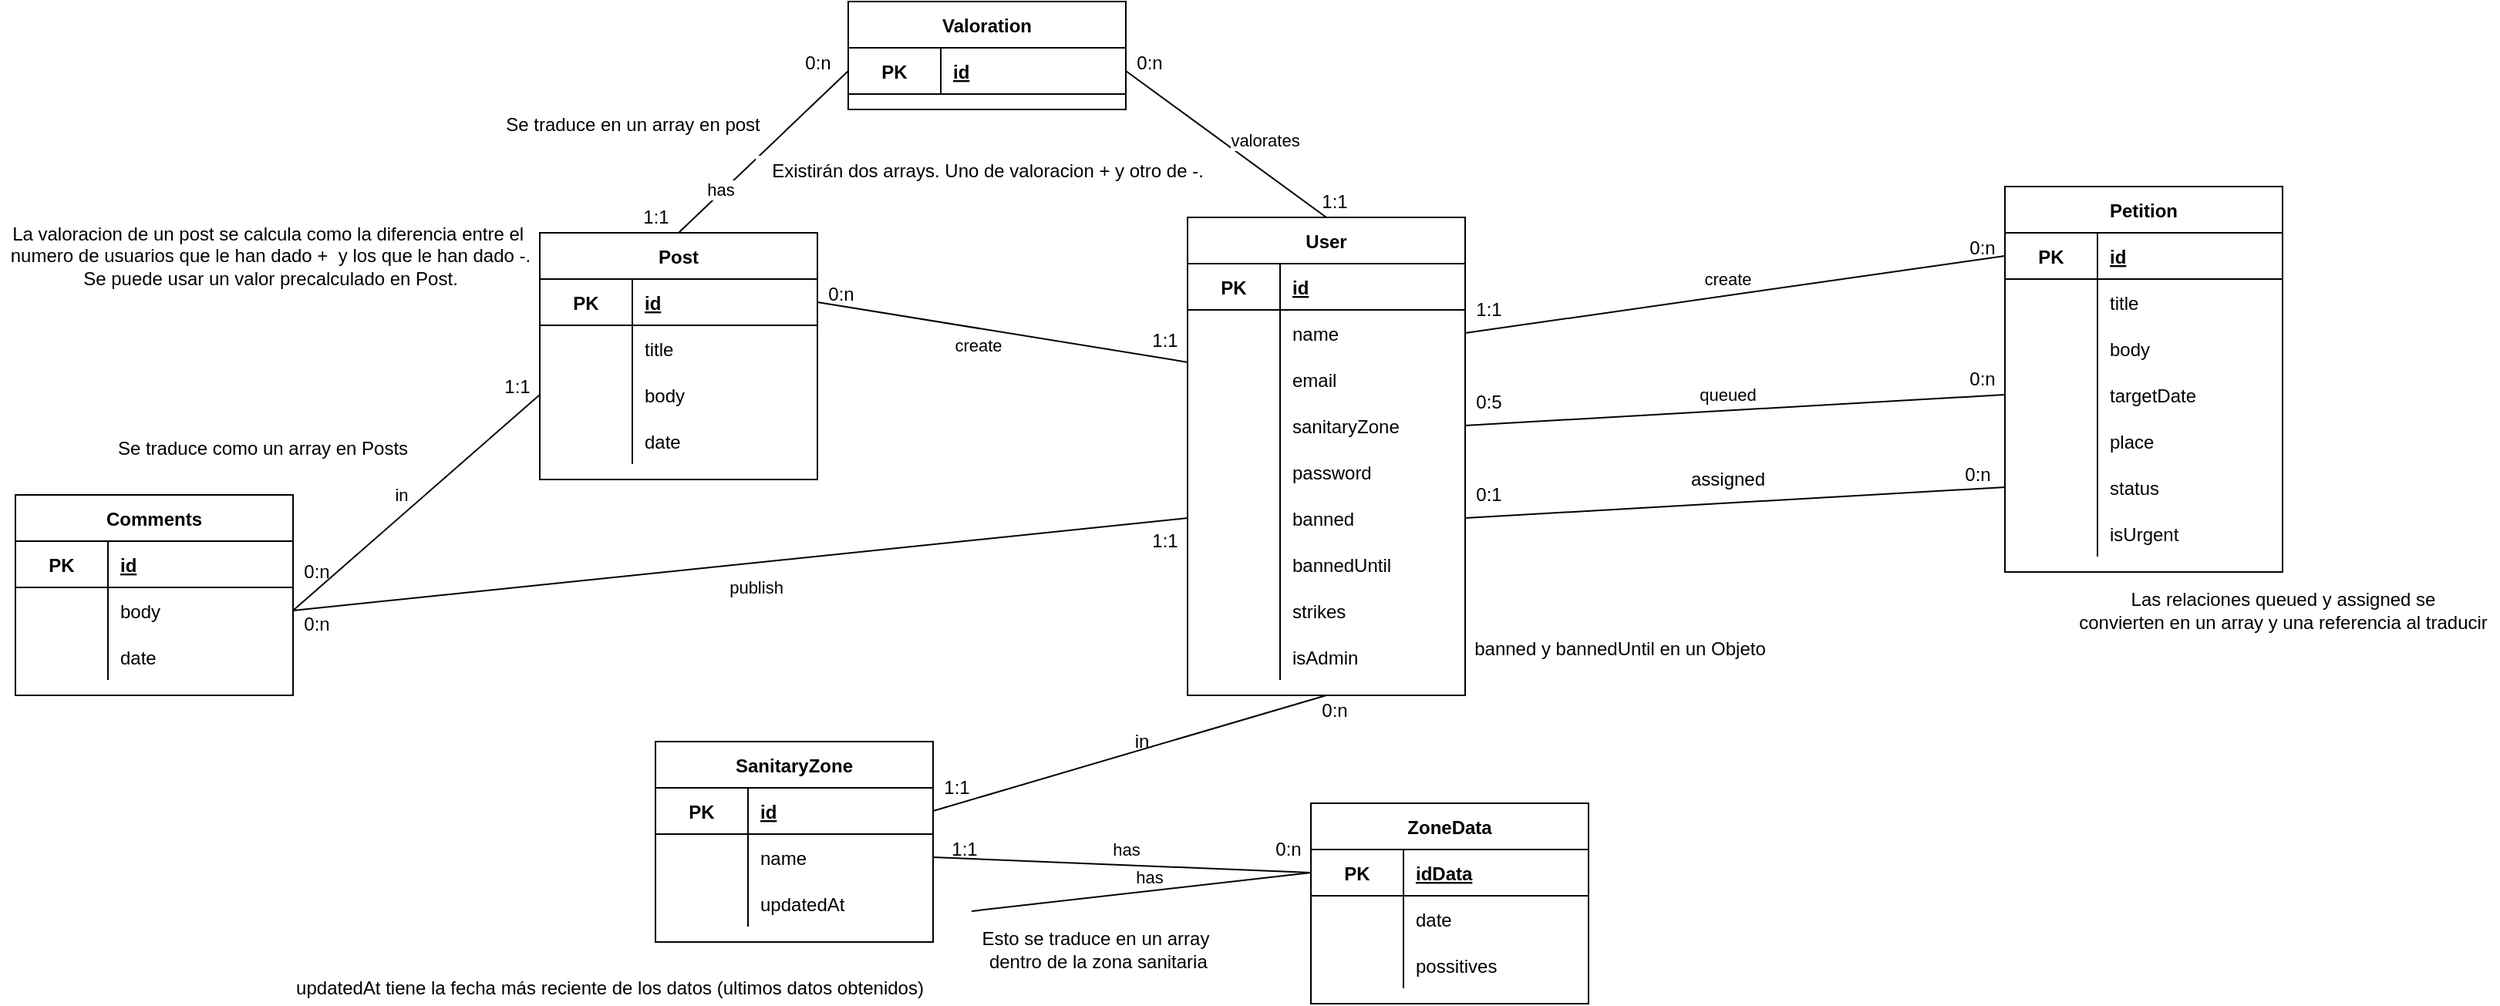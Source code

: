 <mxfile version="14.5.0" type="device"><diagram id="BDwc7j-VFgaC0p2sWu-J" name="Página-1"><mxGraphModel dx="1426" dy="852" grid="1" gridSize="10" guides="1" tooltips="1" connect="1" arrows="1" fold="1" page="1" pageScale="1" pageWidth="1169" pageHeight="827" math="0" shadow="0"><root><mxCell id="0"/><mxCell id="1" parent="0"/><mxCell id="k_REcweSSgmJ8fZXsy4y-1" value="User" style="shape=table;startSize=30;container=1;collapsible=1;childLayout=tableLayout;fixedRows=1;rowLines=0;fontStyle=1;align=center;resizeLast=1;" vertex="1" parent="1"><mxGeometry x="840" y="160" width="180" height="310" as="geometry"/></mxCell><mxCell id="k_REcweSSgmJ8fZXsy4y-5" value="" style="shape=partialRectangle;collapsible=0;dropTarget=0;pointerEvents=0;fillColor=none;top=0;left=0;bottom=1;right=0;points=[[0,0.5],[1,0.5]];portConstraint=eastwest;" vertex="1" parent="k_REcweSSgmJ8fZXsy4y-1"><mxGeometry y="30" width="180" height="30" as="geometry"/></mxCell><mxCell id="k_REcweSSgmJ8fZXsy4y-6" value="PK" style="shape=partialRectangle;connectable=0;fillColor=none;top=0;left=0;bottom=0;right=0;fontStyle=1;overflow=hidden;" vertex="1" parent="k_REcweSSgmJ8fZXsy4y-5"><mxGeometry width="60" height="30" as="geometry"/></mxCell><mxCell id="k_REcweSSgmJ8fZXsy4y-7" value="id" style="shape=partialRectangle;connectable=0;fillColor=none;top=0;left=0;bottom=0;right=0;align=left;spacingLeft=6;fontStyle=5;overflow=hidden;" vertex="1" parent="k_REcweSSgmJ8fZXsy4y-5"><mxGeometry x="60" width="120" height="30" as="geometry"/></mxCell><mxCell id="k_REcweSSgmJ8fZXsy4y-8" value="" style="shape=partialRectangle;collapsible=0;dropTarget=0;pointerEvents=0;fillColor=none;top=0;left=0;bottom=0;right=0;points=[[0,0.5],[1,0.5]];portConstraint=eastwest;" vertex="1" parent="k_REcweSSgmJ8fZXsy4y-1"><mxGeometry y="60" width="180" height="30" as="geometry"/></mxCell><mxCell id="k_REcweSSgmJ8fZXsy4y-9" value="" style="shape=partialRectangle;connectable=0;fillColor=none;top=0;left=0;bottom=0;right=0;editable=1;overflow=hidden;" vertex="1" parent="k_REcweSSgmJ8fZXsy4y-8"><mxGeometry width="60" height="30" as="geometry"/></mxCell><mxCell id="k_REcweSSgmJ8fZXsy4y-10" value="name" style="shape=partialRectangle;connectable=0;fillColor=none;top=0;left=0;bottom=0;right=0;align=left;spacingLeft=6;overflow=hidden;" vertex="1" parent="k_REcweSSgmJ8fZXsy4y-8"><mxGeometry x="60" width="120" height="30" as="geometry"/></mxCell><mxCell id="k_REcweSSgmJ8fZXsy4y-11" value="" style="shape=partialRectangle;collapsible=0;dropTarget=0;pointerEvents=0;fillColor=none;top=0;left=0;bottom=0;right=0;points=[[0,0.5],[1,0.5]];portConstraint=eastwest;" vertex="1" parent="k_REcweSSgmJ8fZXsy4y-1"><mxGeometry y="90" width="180" height="30" as="geometry"/></mxCell><mxCell id="k_REcweSSgmJ8fZXsy4y-12" value="" style="shape=partialRectangle;connectable=0;fillColor=none;top=0;left=0;bottom=0;right=0;editable=1;overflow=hidden;" vertex="1" parent="k_REcweSSgmJ8fZXsy4y-11"><mxGeometry width="60" height="30" as="geometry"/></mxCell><mxCell id="k_REcweSSgmJ8fZXsy4y-13" value="email" style="shape=partialRectangle;connectable=0;fillColor=none;top=0;left=0;bottom=0;right=0;align=left;spacingLeft=6;overflow=hidden;" vertex="1" parent="k_REcweSSgmJ8fZXsy4y-11"><mxGeometry x="60" width="120" height="30" as="geometry"/></mxCell><mxCell id="k_REcweSSgmJ8fZXsy4y-26" style="shape=partialRectangle;collapsible=0;dropTarget=0;pointerEvents=0;fillColor=none;top=0;left=0;bottom=0;right=0;points=[[0,0.5],[1,0.5]];portConstraint=eastwest;" vertex="1" parent="k_REcweSSgmJ8fZXsy4y-1"><mxGeometry y="120" width="180" height="30" as="geometry"/></mxCell><mxCell id="k_REcweSSgmJ8fZXsy4y-27" style="shape=partialRectangle;connectable=0;fillColor=none;top=0;left=0;bottom=0;right=0;editable=1;overflow=hidden;" vertex="1" parent="k_REcweSSgmJ8fZXsy4y-26"><mxGeometry width="60" height="30" as="geometry"/></mxCell><mxCell id="k_REcweSSgmJ8fZXsy4y-28" value="sanitaryZone" style="shape=partialRectangle;connectable=0;fillColor=none;top=0;left=0;bottom=0;right=0;align=left;spacingLeft=6;overflow=hidden;" vertex="1" parent="k_REcweSSgmJ8fZXsy4y-26"><mxGeometry x="60" width="120" height="30" as="geometry"/></mxCell><mxCell id="k_REcweSSgmJ8fZXsy4y-23" style="shape=partialRectangle;collapsible=0;dropTarget=0;pointerEvents=0;fillColor=none;top=0;left=0;bottom=0;right=0;points=[[0,0.5],[1,0.5]];portConstraint=eastwest;" vertex="1" parent="k_REcweSSgmJ8fZXsy4y-1"><mxGeometry y="150" width="180" height="30" as="geometry"/></mxCell><mxCell id="k_REcweSSgmJ8fZXsy4y-24" style="shape=partialRectangle;connectable=0;fillColor=none;top=0;left=0;bottom=0;right=0;editable=1;overflow=hidden;" vertex="1" parent="k_REcweSSgmJ8fZXsy4y-23"><mxGeometry width="60" height="30" as="geometry"/></mxCell><mxCell id="k_REcweSSgmJ8fZXsy4y-25" value="password" style="shape=partialRectangle;connectable=0;fillColor=none;top=0;left=0;bottom=0;right=0;align=left;spacingLeft=6;overflow=hidden;" vertex="1" parent="k_REcweSSgmJ8fZXsy4y-23"><mxGeometry x="60" width="120" height="30" as="geometry"/></mxCell><mxCell id="k_REcweSSgmJ8fZXsy4y-20" style="shape=partialRectangle;collapsible=0;dropTarget=0;pointerEvents=0;fillColor=none;top=0;left=0;bottom=0;right=0;points=[[0,0.5],[1,0.5]];portConstraint=eastwest;" vertex="1" parent="k_REcweSSgmJ8fZXsy4y-1"><mxGeometry y="180" width="180" height="30" as="geometry"/></mxCell><mxCell id="k_REcweSSgmJ8fZXsy4y-21" style="shape=partialRectangle;connectable=0;fillColor=none;top=0;left=0;bottom=0;right=0;editable=1;overflow=hidden;" vertex="1" parent="k_REcweSSgmJ8fZXsy4y-20"><mxGeometry width="60" height="30" as="geometry"/></mxCell><mxCell id="k_REcweSSgmJ8fZXsy4y-22" value="banned" style="shape=partialRectangle;connectable=0;fillColor=none;top=0;left=0;bottom=0;right=0;align=left;spacingLeft=6;overflow=hidden;" vertex="1" parent="k_REcweSSgmJ8fZXsy4y-20"><mxGeometry x="60" width="120" height="30" as="geometry"/></mxCell><mxCell id="k_REcweSSgmJ8fZXsy4y-17" style="shape=partialRectangle;collapsible=0;dropTarget=0;pointerEvents=0;fillColor=none;top=0;left=0;bottom=0;right=0;points=[[0,0.5],[1,0.5]];portConstraint=eastwest;" vertex="1" parent="k_REcweSSgmJ8fZXsy4y-1"><mxGeometry y="210" width="180" height="30" as="geometry"/></mxCell><mxCell id="k_REcweSSgmJ8fZXsy4y-18" style="shape=partialRectangle;connectable=0;fillColor=none;top=0;left=0;bottom=0;right=0;editable=1;overflow=hidden;" vertex="1" parent="k_REcweSSgmJ8fZXsy4y-17"><mxGeometry width="60" height="30" as="geometry"/></mxCell><mxCell id="k_REcweSSgmJ8fZXsy4y-19" value="bannedUntil" style="shape=partialRectangle;connectable=0;fillColor=none;top=0;left=0;bottom=0;right=0;align=left;spacingLeft=6;overflow=hidden;" vertex="1" parent="k_REcweSSgmJ8fZXsy4y-17"><mxGeometry x="60" width="120" height="30" as="geometry"/></mxCell><mxCell id="k_REcweSSgmJ8fZXsy4y-188" style="shape=partialRectangle;collapsible=0;dropTarget=0;pointerEvents=0;fillColor=none;top=0;left=0;bottom=0;right=0;points=[[0,0.5],[1,0.5]];portConstraint=eastwest;" vertex="1" parent="k_REcweSSgmJ8fZXsy4y-1"><mxGeometry y="240" width="180" height="30" as="geometry"/></mxCell><mxCell id="k_REcweSSgmJ8fZXsy4y-189" style="shape=partialRectangle;connectable=0;fillColor=none;top=0;left=0;bottom=0;right=0;editable=1;overflow=hidden;" vertex="1" parent="k_REcweSSgmJ8fZXsy4y-188"><mxGeometry width="60" height="30" as="geometry"/></mxCell><mxCell id="k_REcweSSgmJ8fZXsy4y-190" value="strikes" style="shape=partialRectangle;connectable=0;fillColor=none;top=0;left=0;bottom=0;right=0;align=left;spacingLeft=6;overflow=hidden;" vertex="1" parent="k_REcweSSgmJ8fZXsy4y-188"><mxGeometry x="60" width="120" height="30" as="geometry"/></mxCell><mxCell id="k_REcweSSgmJ8fZXsy4y-14" style="shape=partialRectangle;collapsible=0;dropTarget=0;pointerEvents=0;fillColor=none;top=0;left=0;bottom=0;right=0;points=[[0,0.5],[1,0.5]];portConstraint=eastwest;" vertex="1" parent="k_REcweSSgmJ8fZXsy4y-1"><mxGeometry y="270" width="180" height="30" as="geometry"/></mxCell><mxCell id="k_REcweSSgmJ8fZXsy4y-15" style="shape=partialRectangle;connectable=0;fillColor=none;top=0;left=0;bottom=0;right=0;editable=1;overflow=hidden;" vertex="1" parent="k_REcweSSgmJ8fZXsy4y-14"><mxGeometry width="60" height="30" as="geometry"/></mxCell><mxCell id="k_REcweSSgmJ8fZXsy4y-16" value="isAdmin" style="shape=partialRectangle;connectable=0;fillColor=none;top=0;left=0;bottom=0;right=0;align=left;spacingLeft=6;overflow=hidden;" vertex="1" parent="k_REcweSSgmJ8fZXsy4y-14"><mxGeometry x="60" width="120" height="30" as="geometry"/></mxCell><mxCell id="k_REcweSSgmJ8fZXsy4y-29" value="banned y bannedUntil en un Objeto" style="text;html=1;align=center;verticalAlign=middle;resizable=0;points=[];autosize=1;" vertex="1" parent="1"><mxGeometry x="1020" y="430" width="200" height="20" as="geometry"/></mxCell><mxCell id="k_REcweSSgmJ8fZXsy4y-30" value="SanitaryZone" style="shape=table;startSize=30;container=1;collapsible=1;childLayout=tableLayout;fixedRows=1;rowLines=0;fontStyle=1;align=center;resizeLast=1;" vertex="1" parent="1"><mxGeometry x="495" y="500" width="180" height="130" as="geometry"/></mxCell><mxCell id="k_REcweSSgmJ8fZXsy4y-34" value="" style="shape=partialRectangle;collapsible=0;dropTarget=0;pointerEvents=0;fillColor=none;top=0;left=0;bottom=1;right=0;points=[[0,0.5],[1,0.5]];portConstraint=eastwest;" vertex="1" parent="k_REcweSSgmJ8fZXsy4y-30"><mxGeometry y="30" width="180" height="30" as="geometry"/></mxCell><mxCell id="k_REcweSSgmJ8fZXsy4y-35" value="PK" style="shape=partialRectangle;connectable=0;fillColor=none;top=0;left=0;bottom=0;right=0;fontStyle=1;overflow=hidden;" vertex="1" parent="k_REcweSSgmJ8fZXsy4y-34"><mxGeometry width="60" height="30" as="geometry"/></mxCell><mxCell id="k_REcweSSgmJ8fZXsy4y-36" value="id" style="shape=partialRectangle;connectable=0;fillColor=none;top=0;left=0;bottom=0;right=0;align=left;spacingLeft=6;fontStyle=5;overflow=hidden;" vertex="1" parent="k_REcweSSgmJ8fZXsy4y-34"><mxGeometry x="60" width="120" height="30" as="geometry"/></mxCell><mxCell id="k_REcweSSgmJ8fZXsy4y-37" value="" style="shape=partialRectangle;collapsible=0;dropTarget=0;pointerEvents=0;fillColor=none;top=0;left=0;bottom=0;right=0;points=[[0,0.5],[1,0.5]];portConstraint=eastwest;" vertex="1" parent="k_REcweSSgmJ8fZXsy4y-30"><mxGeometry y="60" width="180" height="30" as="geometry"/></mxCell><mxCell id="k_REcweSSgmJ8fZXsy4y-38" value="" style="shape=partialRectangle;connectable=0;fillColor=none;top=0;left=0;bottom=0;right=0;editable=1;overflow=hidden;" vertex="1" parent="k_REcweSSgmJ8fZXsy4y-37"><mxGeometry width="60" height="30" as="geometry"/></mxCell><mxCell id="k_REcweSSgmJ8fZXsy4y-39" value="name" style="shape=partialRectangle;connectable=0;fillColor=none;top=0;left=0;bottom=0;right=0;align=left;spacingLeft=6;overflow=hidden;" vertex="1" parent="k_REcweSSgmJ8fZXsy4y-37"><mxGeometry x="60" width="120" height="30" as="geometry"/></mxCell><mxCell id="k_REcweSSgmJ8fZXsy4y-192" style="shape=partialRectangle;collapsible=0;dropTarget=0;pointerEvents=0;fillColor=none;top=0;left=0;bottom=0;right=0;points=[[0,0.5],[1,0.5]];portConstraint=eastwest;" vertex="1" parent="k_REcweSSgmJ8fZXsy4y-30"><mxGeometry y="90" width="180" height="30" as="geometry"/></mxCell><mxCell id="k_REcweSSgmJ8fZXsy4y-193" style="shape=partialRectangle;connectable=0;fillColor=none;top=0;left=0;bottom=0;right=0;editable=1;overflow=hidden;" vertex="1" parent="k_REcweSSgmJ8fZXsy4y-192"><mxGeometry width="60" height="30" as="geometry"/></mxCell><mxCell id="k_REcweSSgmJ8fZXsy4y-194" value="updatedAt" style="shape=partialRectangle;connectable=0;fillColor=none;top=0;left=0;bottom=0;right=0;align=left;spacingLeft=6;overflow=hidden;" vertex="1" parent="k_REcweSSgmJ8fZXsy4y-192"><mxGeometry x="60" width="120" height="30" as="geometry"/></mxCell><mxCell id="k_REcweSSgmJ8fZXsy4y-43" value="" style="endArrow=none;html=1;rounded=0;exitX=1;exitY=0.5;exitDx=0;exitDy=0;entryX=0.5;entryY=1;entryDx=0;entryDy=0;" edge="1" parent="1" source="k_REcweSSgmJ8fZXsy4y-34" target="k_REcweSSgmJ8fZXsy4y-1"><mxGeometry relative="1" as="geometry"><mxPoint x="750" y="470" as="sourcePoint"/><mxPoint x="910" y="470" as="targetPoint"/></mxGeometry></mxCell><mxCell id="k_REcweSSgmJ8fZXsy4y-44" value="in" style="text;html=1;align=center;verticalAlign=middle;resizable=0;points=[];autosize=1;" vertex="1" parent="1"><mxGeometry x="800" y="490" width="20" height="20" as="geometry"/></mxCell><mxCell id="k_REcweSSgmJ8fZXsy4y-45" value="0:n" style="text;html=1;align=center;verticalAlign=middle;resizable=0;points=[];autosize=1;" vertex="1" parent="1"><mxGeometry x="920" y="470" width="30" height="20" as="geometry"/></mxCell><mxCell id="k_REcweSSgmJ8fZXsy4y-46" value="1:1" style="text;html=1;align=center;verticalAlign=middle;resizable=0;points=[];autosize=1;" vertex="1" parent="1"><mxGeometry x="675" y="520" width="30" height="20" as="geometry"/></mxCell><mxCell id="k_REcweSSgmJ8fZXsy4y-56" value="ZoneData" style="shape=table;startSize=30;container=1;collapsible=1;childLayout=tableLayout;fixedRows=1;rowLines=0;fontStyle=1;align=center;resizeLast=1;" vertex="1" parent="1"><mxGeometry x="920" y="540" width="180" height="130" as="geometry"/></mxCell><mxCell id="k_REcweSSgmJ8fZXsy4y-60" value="" style="shape=partialRectangle;collapsible=0;dropTarget=0;pointerEvents=0;fillColor=none;top=0;left=0;bottom=1;right=0;points=[[0,0.5],[1,0.5]];portConstraint=eastwest;" vertex="1" parent="k_REcweSSgmJ8fZXsy4y-56"><mxGeometry y="30" width="180" height="30" as="geometry"/></mxCell><mxCell id="k_REcweSSgmJ8fZXsy4y-61" value="PK" style="shape=partialRectangle;connectable=0;fillColor=none;top=0;left=0;bottom=0;right=0;fontStyle=1;overflow=hidden;" vertex="1" parent="k_REcweSSgmJ8fZXsy4y-60"><mxGeometry width="60" height="30" as="geometry"/></mxCell><mxCell id="k_REcweSSgmJ8fZXsy4y-62" value="idData" style="shape=partialRectangle;connectable=0;fillColor=none;top=0;left=0;bottom=0;right=0;align=left;spacingLeft=6;fontStyle=5;overflow=hidden;" vertex="1" parent="k_REcweSSgmJ8fZXsy4y-60"><mxGeometry x="60" width="120" height="30" as="geometry"/></mxCell><mxCell id="k_REcweSSgmJ8fZXsy4y-63" value="" style="shape=partialRectangle;collapsible=0;dropTarget=0;pointerEvents=0;fillColor=none;top=0;left=0;bottom=0;right=0;points=[[0,0.5],[1,0.5]];portConstraint=eastwest;" vertex="1" parent="k_REcweSSgmJ8fZXsy4y-56"><mxGeometry y="60" width="180" height="30" as="geometry"/></mxCell><mxCell id="k_REcweSSgmJ8fZXsy4y-64" value="" style="shape=partialRectangle;connectable=0;fillColor=none;top=0;left=0;bottom=0;right=0;editable=1;overflow=hidden;" vertex="1" parent="k_REcweSSgmJ8fZXsy4y-63"><mxGeometry width="60" height="30" as="geometry"/></mxCell><mxCell id="k_REcweSSgmJ8fZXsy4y-65" value="date" style="shape=partialRectangle;connectable=0;fillColor=none;top=0;left=0;bottom=0;right=0;align=left;spacingLeft=6;overflow=hidden;" vertex="1" parent="k_REcweSSgmJ8fZXsy4y-63"><mxGeometry x="60" width="120" height="30" as="geometry"/></mxCell><mxCell id="k_REcweSSgmJ8fZXsy4y-66" value="" style="shape=partialRectangle;collapsible=0;dropTarget=0;pointerEvents=0;fillColor=none;top=0;left=0;bottom=0;right=0;points=[[0,0.5],[1,0.5]];portConstraint=eastwest;" vertex="1" parent="k_REcweSSgmJ8fZXsy4y-56"><mxGeometry y="90" width="180" height="30" as="geometry"/></mxCell><mxCell id="k_REcweSSgmJ8fZXsy4y-67" value="" style="shape=partialRectangle;connectable=0;fillColor=none;top=0;left=0;bottom=0;right=0;editable=1;overflow=hidden;" vertex="1" parent="k_REcweSSgmJ8fZXsy4y-66"><mxGeometry width="60" height="30" as="geometry"/></mxCell><mxCell id="k_REcweSSgmJ8fZXsy4y-68" value="possitives" style="shape=partialRectangle;connectable=0;fillColor=none;top=0;left=0;bottom=0;right=0;align=left;spacingLeft=6;overflow=hidden;" vertex="1" parent="k_REcweSSgmJ8fZXsy4y-66"><mxGeometry x="60" width="120" height="30" as="geometry"/></mxCell><mxCell id="k_REcweSSgmJ8fZXsy4y-69" value="" style="endArrow=none;html=1;rounded=0;exitX=1;exitY=0.5;exitDx=0;exitDy=0;entryX=0;entryY=0.5;entryDx=0;entryDy=0;" edge="1" parent="1" source="k_REcweSSgmJ8fZXsy4y-50" target="k_REcweSSgmJ8fZXsy4y-60"><mxGeometry relative="1" as="geometry"><mxPoint x="700" y="610" as="sourcePoint"/><mxPoint x="860" y="610" as="targetPoint"/></mxGeometry></mxCell><mxCell id="k_REcweSSgmJ8fZXsy4y-70" value="has" style="edgeLabel;html=1;align=center;verticalAlign=middle;resizable=0;points=[];" vertex="1" connectable="0" parent="k_REcweSSgmJ8fZXsy4y-69"><mxGeometry x="-0.209" relative="1" as="geometry"><mxPoint x="28.18" y="-12.1" as="offset"/></mxGeometry></mxCell><mxCell id="k_REcweSSgmJ8fZXsy4y-71" value="1:1" style="text;html=1;align=center;verticalAlign=middle;resizable=0;points=[];autosize=1;" vertex="1" parent="1"><mxGeometry x="680" y="560" width="30" height="20" as="geometry"/></mxCell><mxCell id="k_REcweSSgmJ8fZXsy4y-72" value="0:n" style="text;html=1;align=center;verticalAlign=middle;resizable=0;points=[];autosize=1;" vertex="1" parent="1"><mxGeometry x="890" y="560" width="30" height="20" as="geometry"/></mxCell><mxCell id="k_REcweSSgmJ8fZXsy4y-73" value="Esto se traduce en un array&lt;br&gt;&amp;nbsp;dentro de la zona sanitaria" style="text;html=1;align=center;verticalAlign=middle;resizable=0;points=[];autosize=1;" vertex="1" parent="1"><mxGeometry x="700" y="620" width="160" height="30" as="geometry"/></mxCell><mxCell id="k_REcweSSgmJ8fZXsy4y-74" value="" style="endArrow=none;html=1;rounded=0;exitX=1;exitY=0.5;exitDx=0;exitDy=0;entryX=0;entryY=0.5;entryDx=0;entryDy=0;" edge="1" parent="1" source="k_REcweSSgmJ8fZXsy4y-37" target="k_REcweSSgmJ8fZXsy4y-60"><mxGeometry relative="1" as="geometry"><mxPoint x="700" y="590" as="sourcePoint"/><mxPoint x="860" y="590" as="targetPoint"/></mxGeometry></mxCell><mxCell id="k_REcweSSgmJ8fZXsy4y-75" value="has" style="edgeLabel;html=1;align=center;verticalAlign=middle;resizable=0;points=[];" vertex="1" connectable="0" parent="k_REcweSSgmJ8fZXsy4y-74"><mxGeometry x="-0.167" y="3" relative="1" as="geometry"><mxPoint x="22.96" y="-6.16" as="offset"/></mxGeometry></mxCell><mxCell id="k_REcweSSgmJ8fZXsy4y-76" value="Post" style="shape=table;startSize=30;container=1;collapsible=1;childLayout=tableLayout;fixedRows=1;rowLines=0;fontStyle=1;align=center;resizeLast=1;" vertex="1" parent="1"><mxGeometry x="420" y="170" width="180" height="160" as="geometry"/></mxCell><mxCell id="k_REcweSSgmJ8fZXsy4y-80" value="" style="shape=partialRectangle;collapsible=0;dropTarget=0;pointerEvents=0;fillColor=none;top=0;left=0;bottom=1;right=0;points=[[0,0.5],[1,0.5]];portConstraint=eastwest;" vertex="1" parent="k_REcweSSgmJ8fZXsy4y-76"><mxGeometry y="30" width="180" height="30" as="geometry"/></mxCell><mxCell id="k_REcweSSgmJ8fZXsy4y-81" value="PK" style="shape=partialRectangle;connectable=0;fillColor=none;top=0;left=0;bottom=0;right=0;fontStyle=1;overflow=hidden;" vertex="1" parent="k_REcweSSgmJ8fZXsy4y-80"><mxGeometry width="60" height="30" as="geometry"/></mxCell><mxCell id="k_REcweSSgmJ8fZXsy4y-82" value="id" style="shape=partialRectangle;connectable=0;fillColor=none;top=0;left=0;bottom=0;right=0;align=left;spacingLeft=6;fontStyle=5;overflow=hidden;" vertex="1" parent="k_REcweSSgmJ8fZXsy4y-80"><mxGeometry x="60" width="120" height="30" as="geometry"/></mxCell><mxCell id="k_REcweSSgmJ8fZXsy4y-83" value="" style="shape=partialRectangle;collapsible=0;dropTarget=0;pointerEvents=0;fillColor=none;top=0;left=0;bottom=0;right=0;points=[[0,0.5],[1,0.5]];portConstraint=eastwest;" vertex="1" parent="k_REcweSSgmJ8fZXsy4y-76"><mxGeometry y="60" width="180" height="30" as="geometry"/></mxCell><mxCell id="k_REcweSSgmJ8fZXsy4y-84" value="" style="shape=partialRectangle;connectable=0;fillColor=none;top=0;left=0;bottom=0;right=0;editable=1;overflow=hidden;" vertex="1" parent="k_REcweSSgmJ8fZXsy4y-83"><mxGeometry width="60" height="30" as="geometry"/></mxCell><mxCell id="k_REcweSSgmJ8fZXsy4y-85" value="title" style="shape=partialRectangle;connectable=0;fillColor=none;top=0;left=0;bottom=0;right=0;align=left;spacingLeft=6;overflow=hidden;" vertex="1" parent="k_REcweSSgmJ8fZXsy4y-83"><mxGeometry x="60" width="120" height="30" as="geometry"/></mxCell><mxCell id="k_REcweSSgmJ8fZXsy4y-86" value="" style="shape=partialRectangle;collapsible=0;dropTarget=0;pointerEvents=0;fillColor=none;top=0;left=0;bottom=0;right=0;points=[[0,0.5],[1,0.5]];portConstraint=eastwest;" vertex="1" parent="k_REcweSSgmJ8fZXsy4y-76"><mxGeometry y="90" width="180" height="30" as="geometry"/></mxCell><mxCell id="k_REcweSSgmJ8fZXsy4y-87" value="" style="shape=partialRectangle;connectable=0;fillColor=none;top=0;left=0;bottom=0;right=0;editable=1;overflow=hidden;" vertex="1" parent="k_REcweSSgmJ8fZXsy4y-86"><mxGeometry width="60" height="30" as="geometry"/></mxCell><mxCell id="k_REcweSSgmJ8fZXsy4y-88" value="body" style="shape=partialRectangle;connectable=0;fillColor=none;top=0;left=0;bottom=0;right=0;align=left;spacingLeft=6;overflow=hidden;" vertex="1" parent="k_REcweSSgmJ8fZXsy4y-86"><mxGeometry x="60" width="120" height="30" as="geometry"/></mxCell><mxCell id="k_REcweSSgmJ8fZXsy4y-109" style="shape=partialRectangle;collapsible=0;dropTarget=0;pointerEvents=0;fillColor=none;top=0;left=0;bottom=0;right=0;points=[[0,0.5],[1,0.5]];portConstraint=eastwest;" vertex="1" parent="k_REcweSSgmJ8fZXsy4y-76"><mxGeometry y="120" width="180" height="30" as="geometry"/></mxCell><mxCell id="k_REcweSSgmJ8fZXsy4y-110" style="shape=partialRectangle;connectable=0;fillColor=none;top=0;left=0;bottom=0;right=0;editable=1;overflow=hidden;" vertex="1" parent="k_REcweSSgmJ8fZXsy4y-109"><mxGeometry width="60" height="30" as="geometry"/></mxCell><mxCell id="k_REcweSSgmJ8fZXsy4y-111" value="date" style="shape=partialRectangle;connectable=0;fillColor=none;top=0;left=0;bottom=0;right=0;align=left;spacingLeft=6;overflow=hidden;" vertex="1" parent="k_REcweSSgmJ8fZXsy4y-109"><mxGeometry x="60" width="120" height="30" as="geometry"/></mxCell><mxCell id="k_REcweSSgmJ8fZXsy4y-89" value="" style="endArrow=none;html=1;rounded=0;exitX=1;exitY=0.5;exitDx=0;exitDy=0;entryX=-0.003;entryY=0.128;entryDx=0;entryDy=0;entryPerimeter=0;" edge="1" parent="1" source="k_REcweSSgmJ8fZXsy4y-80" target="k_REcweSSgmJ8fZXsy4y-11"><mxGeometry relative="1" as="geometry"><mxPoint x="710" y="30" as="sourcePoint"/><mxPoint x="870" y="30" as="targetPoint"/></mxGeometry></mxCell><mxCell id="k_REcweSSgmJ8fZXsy4y-90" value="create" style="edgeLabel;html=1;align=center;verticalAlign=middle;resizable=0;points=[];" vertex="1" connectable="0" parent="k_REcweSSgmJ8fZXsy4y-89"><mxGeometry x="-0.328" y="2" relative="1" as="geometry"><mxPoint x="23.35" y="16.38" as="offset"/></mxGeometry></mxCell><mxCell id="k_REcweSSgmJ8fZXsy4y-91" value="1:1" style="text;html=1;align=center;verticalAlign=middle;resizable=0;points=[];autosize=1;" vertex="1" parent="1"><mxGeometry x="810" y="230" width="30" height="20" as="geometry"/></mxCell><mxCell id="k_REcweSSgmJ8fZXsy4y-92" value="0:n" style="text;html=1;align=center;verticalAlign=middle;resizable=0;points=[];autosize=1;" vertex="1" parent="1"><mxGeometry x="600" y="200" width="30" height="20" as="geometry"/></mxCell><mxCell id="k_REcweSSgmJ8fZXsy4y-96" value="Comments" style="shape=table;startSize=30;container=1;collapsible=1;childLayout=tableLayout;fixedRows=1;rowLines=0;fontStyle=1;align=center;resizeLast=1;" vertex="1" parent="1"><mxGeometry x="80" y="340" width="180" height="130" as="geometry"/></mxCell><mxCell id="k_REcweSSgmJ8fZXsy4y-100" value="" style="shape=partialRectangle;collapsible=0;dropTarget=0;pointerEvents=0;fillColor=none;top=0;left=0;bottom=1;right=0;points=[[0,0.5],[1,0.5]];portConstraint=eastwest;" vertex="1" parent="k_REcweSSgmJ8fZXsy4y-96"><mxGeometry y="30" width="180" height="30" as="geometry"/></mxCell><mxCell id="k_REcweSSgmJ8fZXsy4y-101" value="PK" style="shape=partialRectangle;connectable=0;fillColor=none;top=0;left=0;bottom=0;right=0;fontStyle=1;overflow=hidden;" vertex="1" parent="k_REcweSSgmJ8fZXsy4y-100"><mxGeometry width="60" height="30" as="geometry"/></mxCell><mxCell id="k_REcweSSgmJ8fZXsy4y-102" value="id" style="shape=partialRectangle;connectable=0;fillColor=none;top=0;left=0;bottom=0;right=0;align=left;spacingLeft=6;fontStyle=5;overflow=hidden;" vertex="1" parent="k_REcweSSgmJ8fZXsy4y-100"><mxGeometry x="60" width="120" height="30" as="geometry"/></mxCell><mxCell id="k_REcweSSgmJ8fZXsy4y-103" value="" style="shape=partialRectangle;collapsible=0;dropTarget=0;pointerEvents=0;fillColor=none;top=0;left=0;bottom=0;right=0;points=[[0,0.5],[1,0.5]];portConstraint=eastwest;" vertex="1" parent="k_REcweSSgmJ8fZXsy4y-96"><mxGeometry y="60" width="180" height="30" as="geometry"/></mxCell><mxCell id="k_REcweSSgmJ8fZXsy4y-104" value="" style="shape=partialRectangle;connectable=0;fillColor=none;top=0;left=0;bottom=0;right=0;editable=1;overflow=hidden;" vertex="1" parent="k_REcweSSgmJ8fZXsy4y-103"><mxGeometry width="60" height="30" as="geometry"/></mxCell><mxCell id="k_REcweSSgmJ8fZXsy4y-105" value="body" style="shape=partialRectangle;connectable=0;fillColor=none;top=0;left=0;bottom=0;right=0;align=left;spacingLeft=6;overflow=hidden;" vertex="1" parent="k_REcweSSgmJ8fZXsy4y-103"><mxGeometry x="60" width="120" height="30" as="geometry"/></mxCell><mxCell id="k_REcweSSgmJ8fZXsy4y-106" value="" style="shape=partialRectangle;collapsible=0;dropTarget=0;pointerEvents=0;fillColor=none;top=0;left=0;bottom=0;right=0;points=[[0,0.5],[1,0.5]];portConstraint=eastwest;" vertex="1" parent="k_REcweSSgmJ8fZXsy4y-96"><mxGeometry y="90" width="180" height="30" as="geometry"/></mxCell><mxCell id="k_REcweSSgmJ8fZXsy4y-107" value="" style="shape=partialRectangle;connectable=0;fillColor=none;top=0;left=0;bottom=0;right=0;editable=1;overflow=hidden;" vertex="1" parent="k_REcweSSgmJ8fZXsy4y-106"><mxGeometry width="60" height="30" as="geometry"/></mxCell><mxCell id="k_REcweSSgmJ8fZXsy4y-108" value="date" style="shape=partialRectangle;connectable=0;fillColor=none;top=0;left=0;bottom=0;right=0;align=left;spacingLeft=6;overflow=hidden;" vertex="1" parent="k_REcweSSgmJ8fZXsy4y-106"><mxGeometry x="60" width="120" height="30" as="geometry"/></mxCell><mxCell id="k_REcweSSgmJ8fZXsy4y-112" value="" style="endArrow=none;html=1;rounded=0;exitX=1;exitY=0.5;exitDx=0;exitDy=0;entryX=0;entryY=0.5;entryDx=0;entryDy=0;" edge="1" parent="1" source="k_REcweSSgmJ8fZXsy4y-103" target="k_REcweSSgmJ8fZXsy4y-86"><mxGeometry relative="1" as="geometry"><mxPoint x="330" y="390" as="sourcePoint"/><mxPoint x="490" y="390" as="targetPoint"/></mxGeometry></mxCell><mxCell id="k_REcweSSgmJ8fZXsy4y-113" value="in" style="edgeLabel;html=1;align=center;verticalAlign=middle;resizable=0;points=[];" vertex="1" connectable="0" parent="k_REcweSSgmJ8fZXsy4y-112"><mxGeometry x="-0.175" relative="1" as="geometry"><mxPoint x="4.15" y="-17.38" as="offset"/></mxGeometry></mxCell><mxCell id="k_REcweSSgmJ8fZXsy4y-114" value="0:n" style="text;html=1;align=center;verticalAlign=middle;resizable=0;points=[];autosize=1;" vertex="1" parent="1"><mxGeometry x="260" y="380" width="30" height="20" as="geometry"/></mxCell><mxCell id="k_REcweSSgmJ8fZXsy4y-115" value="1:1" style="text;html=1;align=center;verticalAlign=middle;resizable=0;points=[];autosize=1;" vertex="1" parent="1"><mxGeometry x="390" y="260" width="30" height="20" as="geometry"/></mxCell><mxCell id="k_REcweSSgmJ8fZXsy4y-116" value="" style="endArrow=none;html=1;rounded=0;exitX=1;exitY=0.5;exitDx=0;exitDy=0;entryX=0;entryY=0.5;entryDx=0;entryDy=0;" edge="1" parent="1" source="k_REcweSSgmJ8fZXsy4y-103" target="k_REcweSSgmJ8fZXsy4y-20"><mxGeometry relative="1" as="geometry"><mxPoint x="340" y="410" as="sourcePoint"/><mxPoint x="500" y="410" as="targetPoint"/></mxGeometry></mxCell><mxCell id="k_REcweSSgmJ8fZXsy4y-117" value="publish" style="edgeLabel;html=1;align=center;verticalAlign=middle;resizable=0;points=[];" vertex="1" connectable="0" parent="k_REcweSSgmJ8fZXsy4y-116"><mxGeometry x="-0.497" y="-3" relative="1" as="geometry"><mxPoint x="153.8" y="-2.89" as="offset"/></mxGeometry></mxCell><mxCell id="k_REcweSSgmJ8fZXsy4y-118" value="0:n" style="text;html=1;align=center;verticalAlign=middle;resizable=0;points=[];autosize=1;" vertex="1" parent="1"><mxGeometry x="260" y="414" width="30" height="20" as="geometry"/></mxCell><mxCell id="k_REcweSSgmJ8fZXsy4y-119" value="1:1" style="text;html=1;align=center;verticalAlign=middle;resizable=0;points=[];autosize=1;" vertex="1" parent="1"><mxGeometry x="810" y="360" width="30" height="20" as="geometry"/></mxCell><mxCell id="k_REcweSSgmJ8fZXsy4y-120" value="Se traduce como un array en Posts" style="text;html=1;align=center;verticalAlign=middle;resizable=0;points=[];autosize=1;" vertex="1" parent="1"><mxGeometry x="140" y="300" width="200" height="20" as="geometry"/></mxCell><mxCell id="k_REcweSSgmJ8fZXsy4y-121" value="Valoration" style="shape=table;startSize=30;container=1;collapsible=1;childLayout=tableLayout;fixedRows=1;rowLines=0;fontStyle=1;align=center;resizeLast=1;" vertex="1" parent="1"><mxGeometry x="620" y="20" width="180" height="70" as="geometry"/></mxCell><mxCell id="k_REcweSSgmJ8fZXsy4y-125" value="" style="shape=partialRectangle;collapsible=0;dropTarget=0;pointerEvents=0;fillColor=none;top=0;left=0;bottom=1;right=0;points=[[0,0.5],[1,0.5]];portConstraint=eastwest;" vertex="1" parent="k_REcweSSgmJ8fZXsy4y-121"><mxGeometry y="30" width="180" height="30" as="geometry"/></mxCell><mxCell id="k_REcweSSgmJ8fZXsy4y-126" value="PK" style="shape=partialRectangle;connectable=0;fillColor=none;top=0;left=0;bottom=0;right=0;fontStyle=1;overflow=hidden;" vertex="1" parent="k_REcweSSgmJ8fZXsy4y-125"><mxGeometry width="60" height="30" as="geometry"/></mxCell><mxCell id="k_REcweSSgmJ8fZXsy4y-127" value="id" style="shape=partialRectangle;connectable=0;fillColor=none;top=0;left=0;bottom=0;right=0;align=left;spacingLeft=6;fontStyle=5;overflow=hidden;" vertex="1" parent="k_REcweSSgmJ8fZXsy4y-125"><mxGeometry x="60" width="120" height="30" as="geometry"/></mxCell><mxCell id="k_REcweSSgmJ8fZXsy4y-134" value="" style="endArrow=none;html=1;rounded=0;entryX=0;entryY=0.5;entryDx=0;entryDy=0;exitX=0.5;exitY=0;exitDx=0;exitDy=0;" edge="1" parent="1" source="k_REcweSSgmJ8fZXsy4y-76" target="k_REcweSSgmJ8fZXsy4y-125"><mxGeometry relative="1" as="geometry"><mxPoint x="380" y="90" as="sourcePoint"/><mxPoint x="540" y="90" as="targetPoint"/></mxGeometry></mxCell><mxCell id="k_REcweSSgmJ8fZXsy4y-135" value="has" style="edgeLabel;html=1;align=center;verticalAlign=middle;resizable=0;points=[];" vertex="1" connectable="0" parent="k_REcweSSgmJ8fZXsy4y-134"><mxGeometry x="-0.484" y="2" relative="1" as="geometry"><mxPoint as="offset"/></mxGeometry></mxCell><mxCell id="k_REcweSSgmJ8fZXsy4y-136" value="1:1" style="text;html=1;align=center;verticalAlign=middle;resizable=0;points=[];autosize=1;" vertex="1" parent="1"><mxGeometry x="480" y="150" width="30" height="20" as="geometry"/></mxCell><mxCell id="k_REcweSSgmJ8fZXsy4y-137" value="0:n" style="text;html=1;align=center;verticalAlign=middle;resizable=0;points=[];autosize=1;" vertex="1" parent="1"><mxGeometry x="585" y="50" width="30" height="20" as="geometry"/></mxCell><mxCell id="k_REcweSSgmJ8fZXsy4y-138" value="" style="endArrow=none;html=1;rounded=0;exitX=1;exitY=0.5;exitDx=0;exitDy=0;entryX=0.5;entryY=0;entryDx=0;entryDy=0;" edge="1" parent="1" source="k_REcweSSgmJ8fZXsy4y-125" target="k_REcweSSgmJ8fZXsy4y-1"><mxGeometry relative="1" as="geometry"><mxPoint x="830" y="50" as="sourcePoint"/><mxPoint x="990" y="50" as="targetPoint"/></mxGeometry></mxCell><mxCell id="k_REcweSSgmJ8fZXsy4y-139" value="valorates" style="edgeLabel;html=1;align=center;verticalAlign=middle;resizable=0;points=[];" vertex="1" connectable="0" parent="k_REcweSSgmJ8fZXsy4y-138"><mxGeometry x="0.253" y="1" relative="1" as="geometry"><mxPoint x="8" y="-13.69" as="offset"/></mxGeometry></mxCell><mxCell id="k_REcweSSgmJ8fZXsy4y-140" value="0:n" style="text;html=1;align=center;verticalAlign=middle;resizable=0;points=[];autosize=1;" vertex="1" parent="1"><mxGeometry x="800" y="50" width="30" height="20" as="geometry"/></mxCell><mxCell id="k_REcweSSgmJ8fZXsy4y-141" value="1:1" style="text;html=1;align=center;verticalAlign=middle;resizable=0;points=[];autosize=1;" vertex="1" parent="1"><mxGeometry x="920" y="140" width="30" height="20" as="geometry"/></mxCell><mxCell id="k_REcweSSgmJ8fZXsy4y-142" value="Se traduce en un array en post" style="text;html=1;align=center;verticalAlign=middle;resizable=0;points=[];autosize=1;" vertex="1" parent="1"><mxGeometry x="390" y="90" width="180" height="20" as="geometry"/></mxCell><mxCell id="k_REcweSSgmJ8fZXsy4y-143" value="Existirán dos arrays. Uno de valoracion + y otro de -." style="text;html=1;align=center;verticalAlign=middle;resizable=0;points=[];autosize=1;fillColor=#ffffff;" vertex="1" parent="1"><mxGeometry x="560" y="120" width="300" height="20" as="geometry"/></mxCell><mxCell id="k_REcweSSgmJ8fZXsy4y-144" value="La valoracion de un post se calcula como la diferencia entre el&amp;nbsp;&lt;br&gt;numero de usuarios que le han dado +&amp;nbsp; y los que le han dado -.&lt;br&gt;Se puede usar un valor precalculado en Post." style="text;html=1;align=center;verticalAlign=middle;resizable=0;points=[];autosize=1;" vertex="1" parent="1"><mxGeometry x="70" y="160" width="350" height="50" as="geometry"/></mxCell><mxCell id="k_REcweSSgmJ8fZXsy4y-145" value="Petition" style="shape=table;startSize=30;container=1;collapsible=1;childLayout=tableLayout;fixedRows=1;rowLines=0;fontStyle=1;align=center;resizeLast=1;fillColor=#ffffff;" vertex="1" parent="1"><mxGeometry x="1370" y="140" width="180" height="250" as="geometry"/></mxCell><mxCell id="k_REcweSSgmJ8fZXsy4y-149" value="" style="shape=partialRectangle;collapsible=0;dropTarget=0;pointerEvents=0;fillColor=none;top=0;left=0;bottom=1;right=0;points=[[0,0.5],[1,0.5]];portConstraint=eastwest;" vertex="1" parent="k_REcweSSgmJ8fZXsy4y-145"><mxGeometry y="30" width="180" height="30" as="geometry"/></mxCell><mxCell id="k_REcweSSgmJ8fZXsy4y-150" value="PK" style="shape=partialRectangle;connectable=0;fillColor=none;top=0;left=0;bottom=0;right=0;fontStyle=1;overflow=hidden;" vertex="1" parent="k_REcweSSgmJ8fZXsy4y-149"><mxGeometry width="60" height="30" as="geometry"/></mxCell><mxCell id="k_REcweSSgmJ8fZXsy4y-151" value="id" style="shape=partialRectangle;connectable=0;fillColor=none;top=0;left=0;bottom=0;right=0;align=left;spacingLeft=6;fontStyle=5;overflow=hidden;" vertex="1" parent="k_REcweSSgmJ8fZXsy4y-149"><mxGeometry x="60" width="120" height="30" as="geometry"/></mxCell><mxCell id="k_REcweSSgmJ8fZXsy4y-152" value="" style="shape=partialRectangle;collapsible=0;dropTarget=0;pointerEvents=0;fillColor=none;top=0;left=0;bottom=0;right=0;points=[[0,0.5],[1,0.5]];portConstraint=eastwest;" vertex="1" parent="k_REcweSSgmJ8fZXsy4y-145"><mxGeometry y="60" width="180" height="30" as="geometry"/></mxCell><mxCell id="k_REcweSSgmJ8fZXsy4y-153" value="" style="shape=partialRectangle;connectable=0;fillColor=none;top=0;left=0;bottom=0;right=0;editable=1;overflow=hidden;" vertex="1" parent="k_REcweSSgmJ8fZXsy4y-152"><mxGeometry width="60" height="30" as="geometry"/></mxCell><mxCell id="k_REcweSSgmJ8fZXsy4y-154" value="title" style="shape=partialRectangle;connectable=0;fillColor=none;top=0;left=0;bottom=0;right=0;align=left;spacingLeft=6;overflow=hidden;" vertex="1" parent="k_REcweSSgmJ8fZXsy4y-152"><mxGeometry x="60" width="120" height="30" as="geometry"/></mxCell><mxCell id="k_REcweSSgmJ8fZXsy4y-167" style="shape=partialRectangle;collapsible=0;dropTarget=0;pointerEvents=0;fillColor=none;top=0;left=0;bottom=0;right=0;points=[[0,0.5],[1,0.5]];portConstraint=eastwest;" vertex="1" parent="k_REcweSSgmJ8fZXsy4y-145"><mxGeometry y="90" width="180" height="30" as="geometry"/></mxCell><mxCell id="k_REcweSSgmJ8fZXsy4y-168" style="shape=partialRectangle;connectable=0;fillColor=none;top=0;left=0;bottom=0;right=0;editable=1;overflow=hidden;" vertex="1" parent="k_REcweSSgmJ8fZXsy4y-167"><mxGeometry width="60" height="30" as="geometry"/></mxCell><mxCell id="k_REcweSSgmJ8fZXsy4y-169" value="body" style="shape=partialRectangle;connectable=0;fillColor=none;top=0;left=0;bottom=0;right=0;align=left;spacingLeft=6;overflow=hidden;" vertex="1" parent="k_REcweSSgmJ8fZXsy4y-167"><mxGeometry x="60" width="120" height="30" as="geometry"/></mxCell><mxCell id="k_REcweSSgmJ8fZXsy4y-155" value="" style="shape=partialRectangle;collapsible=0;dropTarget=0;pointerEvents=0;fillColor=none;top=0;left=0;bottom=0;right=0;points=[[0,0.5],[1,0.5]];portConstraint=eastwest;" vertex="1" parent="k_REcweSSgmJ8fZXsy4y-145"><mxGeometry y="120" width="180" height="30" as="geometry"/></mxCell><mxCell id="k_REcweSSgmJ8fZXsy4y-156" value="" style="shape=partialRectangle;connectable=0;fillColor=none;top=0;left=0;bottom=0;right=0;editable=1;overflow=hidden;" vertex="1" parent="k_REcweSSgmJ8fZXsy4y-155"><mxGeometry width="60" height="30" as="geometry"/></mxCell><mxCell id="k_REcweSSgmJ8fZXsy4y-157" value="targetDate" style="shape=partialRectangle;connectable=0;fillColor=none;top=0;left=0;bottom=0;right=0;align=left;spacingLeft=6;overflow=hidden;" vertex="1" parent="k_REcweSSgmJ8fZXsy4y-155"><mxGeometry x="60" width="120" height="30" as="geometry"/></mxCell><mxCell id="k_REcweSSgmJ8fZXsy4y-158" style="shape=partialRectangle;collapsible=0;dropTarget=0;pointerEvents=0;fillColor=none;top=0;left=0;bottom=0;right=0;points=[[0,0.5],[1,0.5]];portConstraint=eastwest;" vertex="1" parent="k_REcweSSgmJ8fZXsy4y-145"><mxGeometry y="150" width="180" height="30" as="geometry"/></mxCell><mxCell id="k_REcweSSgmJ8fZXsy4y-159" style="shape=partialRectangle;connectable=0;fillColor=none;top=0;left=0;bottom=0;right=0;editable=1;overflow=hidden;" vertex="1" parent="k_REcweSSgmJ8fZXsy4y-158"><mxGeometry width="60" height="30" as="geometry"/></mxCell><mxCell id="k_REcweSSgmJ8fZXsy4y-160" value="place" style="shape=partialRectangle;connectable=0;fillColor=none;top=0;left=0;bottom=0;right=0;align=left;spacingLeft=6;overflow=hidden;" vertex="1" parent="k_REcweSSgmJ8fZXsy4y-158"><mxGeometry x="60" width="120" height="30" as="geometry"/></mxCell><mxCell id="k_REcweSSgmJ8fZXsy4y-161" style="shape=partialRectangle;collapsible=0;dropTarget=0;pointerEvents=0;fillColor=none;top=0;left=0;bottom=0;right=0;points=[[0,0.5],[1,0.5]];portConstraint=eastwest;" vertex="1" parent="k_REcweSSgmJ8fZXsy4y-145"><mxGeometry y="180" width="180" height="30" as="geometry"/></mxCell><mxCell id="k_REcweSSgmJ8fZXsy4y-162" style="shape=partialRectangle;connectable=0;fillColor=none;top=0;left=0;bottom=0;right=0;editable=1;overflow=hidden;" vertex="1" parent="k_REcweSSgmJ8fZXsy4y-161"><mxGeometry width="60" height="30" as="geometry"/></mxCell><mxCell id="k_REcweSSgmJ8fZXsy4y-163" value="status" style="shape=partialRectangle;connectable=0;fillColor=none;top=0;left=0;bottom=0;right=0;align=left;spacingLeft=6;overflow=hidden;" vertex="1" parent="k_REcweSSgmJ8fZXsy4y-161"><mxGeometry x="60" width="120" height="30" as="geometry"/></mxCell><mxCell id="k_REcweSSgmJ8fZXsy4y-164" style="shape=partialRectangle;collapsible=0;dropTarget=0;pointerEvents=0;fillColor=none;top=0;left=0;bottom=0;right=0;points=[[0,0.5],[1,0.5]];portConstraint=eastwest;" vertex="1" parent="k_REcweSSgmJ8fZXsy4y-145"><mxGeometry y="210" width="180" height="30" as="geometry"/></mxCell><mxCell id="k_REcweSSgmJ8fZXsy4y-165" style="shape=partialRectangle;connectable=0;fillColor=none;top=0;left=0;bottom=0;right=0;editable=1;overflow=hidden;" vertex="1" parent="k_REcweSSgmJ8fZXsy4y-164"><mxGeometry width="60" height="30" as="geometry"/></mxCell><mxCell id="k_REcweSSgmJ8fZXsy4y-166" value="isUrgent" style="shape=partialRectangle;connectable=0;fillColor=none;top=0;left=0;bottom=0;right=0;align=left;spacingLeft=6;overflow=hidden;" vertex="1" parent="k_REcweSSgmJ8fZXsy4y-164"><mxGeometry x="60" width="120" height="30" as="geometry"/></mxCell><mxCell id="k_REcweSSgmJ8fZXsy4y-170" value="" style="endArrow=none;html=1;rounded=0;exitX=1;exitY=0.5;exitDx=0;exitDy=0;entryX=0;entryY=0.5;entryDx=0;entryDy=0;" edge="1" parent="1" source="k_REcweSSgmJ8fZXsy4y-8" target="k_REcweSSgmJ8fZXsy4y-149"><mxGeometry relative="1" as="geometry"><mxPoint x="1130" y="220" as="sourcePoint"/><mxPoint x="1290" y="220" as="targetPoint"/></mxGeometry></mxCell><mxCell id="k_REcweSSgmJ8fZXsy4y-171" value="create" style="edgeLabel;html=1;align=center;verticalAlign=middle;resizable=0;points=[];" vertex="1" connectable="0" parent="k_REcweSSgmJ8fZXsy4y-170"><mxGeometry x="0.397" y="-4" relative="1" as="geometry"><mxPoint x="-75.08" y="-4.03" as="offset"/></mxGeometry></mxCell><mxCell id="k_REcweSSgmJ8fZXsy4y-172" value="1:1" style="text;html=1;align=center;verticalAlign=middle;resizable=0;points=[];autosize=1;" vertex="1" parent="1"><mxGeometry x="1020" y="210" width="30" height="20" as="geometry"/></mxCell><mxCell id="k_REcweSSgmJ8fZXsy4y-174" value="0:n" style="text;html=1;align=center;verticalAlign=middle;resizable=0;points=[];autosize=1;" vertex="1" parent="1"><mxGeometry x="1340" y="170" width="30" height="20" as="geometry"/></mxCell><mxCell id="k_REcweSSgmJ8fZXsy4y-175" value="" style="endArrow=none;html=1;rounded=0;entryX=0;entryY=0.5;entryDx=0;entryDy=0;exitX=1;exitY=0.5;exitDx=0;exitDy=0;" edge="1" parent="1" source="k_REcweSSgmJ8fZXsy4y-20" target="k_REcweSSgmJ8fZXsy4y-161"><mxGeometry relative="1" as="geometry"><mxPoint x="1150" y="320" as="sourcePoint"/><mxPoint x="1310" y="320" as="targetPoint"/></mxGeometry></mxCell><mxCell id="k_REcweSSgmJ8fZXsy4y-176" value="" style="endArrow=none;html=1;rounded=0;exitX=1;exitY=0.5;exitDx=0;exitDy=0;entryX=0;entryY=0.5;entryDx=0;entryDy=0;" edge="1" parent="1" source="k_REcweSSgmJ8fZXsy4y-26" target="k_REcweSSgmJ8fZXsy4y-155"><mxGeometry relative="1" as="geometry"><mxPoint x="1080" y="290" as="sourcePoint"/><mxPoint x="1240" y="290" as="targetPoint"/></mxGeometry></mxCell><mxCell id="k_REcweSSgmJ8fZXsy4y-177" value="queued" style="edgeLabel;html=1;align=center;verticalAlign=middle;resizable=0;points=[];" vertex="1" connectable="0" parent="k_REcweSSgmJ8fZXsy4y-176"><mxGeometry x="0.584" y="3" relative="1" as="geometry"><mxPoint x="-107.38" y="-1.15" as="offset"/></mxGeometry></mxCell><mxCell id="k_REcweSSgmJ8fZXsy4y-178" value="assigned" style="text;html=1;align=center;verticalAlign=middle;resizable=0;points=[];autosize=1;" vertex="1" parent="1"><mxGeometry x="1160" y="320" width="60" height="20" as="geometry"/></mxCell><mxCell id="k_REcweSSgmJ8fZXsy4y-184" value="0:5" style="text;html=1;align=center;verticalAlign=middle;resizable=0;points=[];autosize=1;" vertex="1" parent="1"><mxGeometry x="1020" y="270" width="30" height="20" as="geometry"/></mxCell><mxCell id="k_REcweSSgmJ8fZXsy4y-185" value="0:n" style="text;html=1;align=center;verticalAlign=middle;resizable=0;points=[];autosize=1;" vertex="1" parent="1"><mxGeometry x="1340" y="255" width="30" height="20" as="geometry"/></mxCell><mxCell id="k_REcweSSgmJ8fZXsy4y-186" value="0:1" style="text;html=1;align=center;verticalAlign=middle;resizable=0;points=[];autosize=1;" vertex="1" parent="1"><mxGeometry x="1020" y="330" width="30" height="20" as="geometry"/></mxCell><mxCell id="k_REcweSSgmJ8fZXsy4y-187" value="0:n" style="text;html=1;align=center;verticalAlign=middle;resizable=0;points=[];autosize=1;" vertex="1" parent="1"><mxGeometry x="1337" y="317" width="30" height="20" as="geometry"/></mxCell><mxCell id="k_REcweSSgmJ8fZXsy4y-191" value="Las relaciones queued y assigned se &lt;br&gt;convierten en un array y una referencia al traducir" style="text;html=1;align=center;verticalAlign=middle;resizable=0;points=[];autosize=1;" vertex="1" parent="1"><mxGeometry x="1410" y="400" width="280" height="30" as="geometry"/></mxCell><mxCell id="k_REcweSSgmJ8fZXsy4y-195" value="updatedAt tiene la fecha más reciente de los datos (ultimos datos obtenidos)" style="text;html=1;align=center;verticalAlign=middle;resizable=0;points=[];autosize=1;" vertex="1" parent="1"><mxGeometry x="255" y="650" width="420" height="20" as="geometry"/></mxCell></root></mxGraphModel></diagram></mxfile>